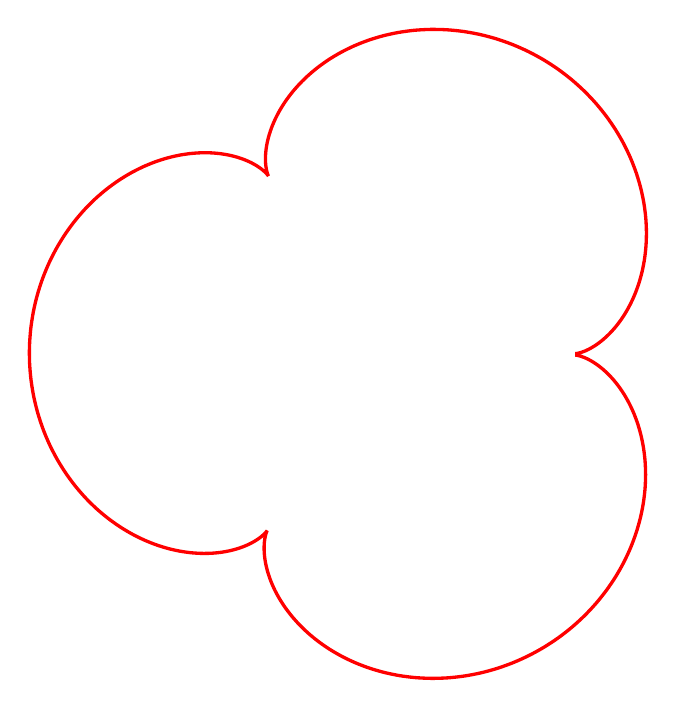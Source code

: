 ﻿% https://tex.stackexchange.com/questions/584931/
% Answer by 'gernot'
\begin{tikzpicture}[scale=1.3]

\newcommand*{\angA}{30}
\newcommand*{\rA}{2.0}
\newcommand*{\rB}{0.666}

% define the equations for P(x,y)
\pgfmathsetmacro{\epicycloidX}%
{((\rA+\rB)*cos(\angA))-(\rB*cos((\rA+\rB)/(\rB)*\angA))}
\pgfmathsetmacro{\epicycloidY}%
{((\rA+\rB)*sin(\angA))-(\rB*sin((\rA+\rB)/(\rB)*\angA))}
              % show the angle phi

\draw[red,very thick,domain=0:2*pi,smooth, samples=200]
plot[smooth]
(
{((\rA+\rB)*cos(\x r))-(\rB*cos(\x*((\rA+\rB)/\rB) r))},
{((\rA+\rB)*sin(\x r))-(\rB*sin(\x*((\rA+\rB)/\rB) r))}
);

\end{tikzpicture}